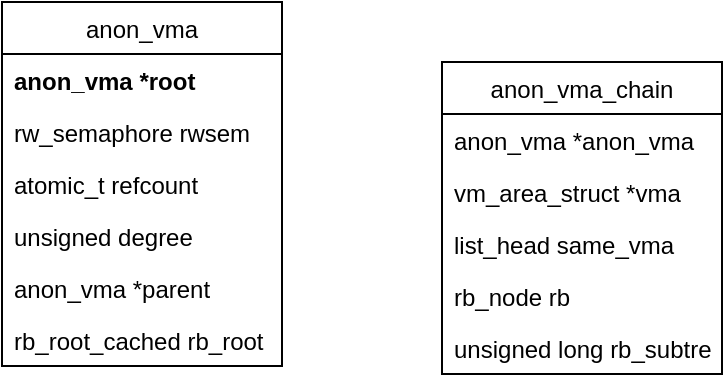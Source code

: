 <mxfile version="13.3.9" type="github">
  <diagram name="Page-1" id="efa7a0a1-bf9b-a30e-e6df-94a7791c09e9">
    <mxGraphModel dx="-300" dy="1673" grid="1" gridSize="10" guides="1" tooltips="1" connect="1" arrows="1" fold="1" page="1" pageScale="1" pageWidth="826" pageHeight="1169" background="#ffffff" math="0" shadow="0">
      <root>
        <mxCell id="0" />
        <mxCell id="1" parent="0" />
        <mxCell id="nwY6m16_pJTLb7L8zrL7-118" value="anon_vma" style="swimlane;fontStyle=0;childLayout=stackLayout;horizontal=1;startSize=26;fillColor=none;horizontalStack=0;resizeParent=1;resizeParentMax=0;resizeLast=0;collapsible=1;marginBottom=0;" parent="1" vertex="1">
          <mxGeometry x="970" y="-1090" width="140" height="182" as="geometry">
            <mxRectangle x="1060" y="-310" width="90" height="26" as="alternateBounds" />
          </mxGeometry>
        </mxCell>
        <mxCell id="nwY6m16_pJTLb7L8zrL7-119" value="anon_vma *root " style="text;strokeColor=none;fillColor=none;align=left;verticalAlign=top;spacingLeft=4;spacingRight=4;overflow=hidden;rotatable=0;points=[[0,0.5],[1,0.5]];portConstraint=eastwest;fontStyle=1" parent="nwY6m16_pJTLb7L8zrL7-118" vertex="1">
          <mxGeometry y="26" width="140" height="26" as="geometry" />
        </mxCell>
        <mxCell id="nwY6m16_pJTLb7L8zrL7-120" value="rw_semaphore rwsem" style="text;strokeColor=none;fillColor=none;align=left;verticalAlign=top;spacingLeft=4;spacingRight=4;overflow=hidden;rotatable=0;points=[[0,0.5],[1,0.5]];portConstraint=eastwest;" parent="nwY6m16_pJTLb7L8zrL7-118" vertex="1">
          <mxGeometry y="52" width="140" height="26" as="geometry" />
        </mxCell>
        <mxCell id="nwY6m16_pJTLb7L8zrL7-121" value="atomic_t refcount" style="text;strokeColor=none;fillColor=none;align=left;verticalAlign=top;spacingLeft=4;spacingRight=4;overflow=hidden;rotatable=0;points=[[0,0.5],[1,0.5]];portConstraint=eastwest;" parent="nwY6m16_pJTLb7L8zrL7-118" vertex="1">
          <mxGeometry y="78" width="140" height="26" as="geometry" />
        </mxCell>
        <mxCell id="nwY6m16_pJTLb7L8zrL7-122" value="unsigned degree" style="text;strokeColor=none;fillColor=none;align=left;verticalAlign=top;spacingLeft=4;spacingRight=4;overflow=hidden;rotatable=0;points=[[0,0.5],[1,0.5]];portConstraint=eastwest;" parent="nwY6m16_pJTLb7L8zrL7-118" vertex="1">
          <mxGeometry y="104" width="140" height="26" as="geometry" />
        </mxCell>
        <mxCell id="nwY6m16_pJTLb7L8zrL7-123" value="anon_vma *parent" style="text;strokeColor=none;fillColor=none;align=left;verticalAlign=top;spacingLeft=4;spacingRight=4;overflow=hidden;rotatable=0;points=[[0,0.5],[1,0.5]];portConstraint=eastwest;" parent="nwY6m16_pJTLb7L8zrL7-118" vertex="1">
          <mxGeometry y="130" width="140" height="26" as="geometry" />
        </mxCell>
        <mxCell id="nwY6m16_pJTLb7L8zrL7-124" value="rb_root_cached rb_root" style="text;strokeColor=none;fillColor=none;align=left;verticalAlign=top;spacingLeft=4;spacingRight=4;overflow=hidden;rotatable=0;points=[[0,0.5],[1,0.5]];portConstraint=eastwest;" parent="nwY6m16_pJTLb7L8zrL7-118" vertex="1">
          <mxGeometry y="156" width="140" height="26" as="geometry" />
        </mxCell>
        <mxCell id="Bi0oPLQqYDCLdLjuNE8o-1" value="anon_vma_chain" style="swimlane;fontStyle=0;childLayout=stackLayout;horizontal=1;startSize=26;fillColor=none;horizontalStack=0;resizeParent=1;resizeParentMax=0;resizeLast=0;collapsible=1;marginBottom=0;" vertex="1" parent="1">
          <mxGeometry x="1190" y="-1060" width="140" height="156" as="geometry" />
        </mxCell>
        <mxCell id="Bi0oPLQqYDCLdLjuNE8o-3" value="anon_vma *anon_vma" style="text;strokeColor=none;fillColor=none;align=left;verticalAlign=top;spacingLeft=4;spacingRight=4;overflow=hidden;rotatable=0;points=[[0,0.5],[1,0.5]];portConstraint=eastwest;" vertex="1" parent="Bi0oPLQqYDCLdLjuNE8o-1">
          <mxGeometry y="26" width="140" height="26" as="geometry" />
        </mxCell>
        <mxCell id="Bi0oPLQqYDCLdLjuNE8o-2" value="vm_area_struct *vma" style="text;strokeColor=none;fillColor=none;align=left;verticalAlign=top;spacingLeft=4;spacingRight=4;overflow=hidden;rotatable=0;points=[[0,0.5],[1,0.5]];portConstraint=eastwest;" vertex="1" parent="Bi0oPLQqYDCLdLjuNE8o-1">
          <mxGeometry y="52" width="140" height="26" as="geometry" />
        </mxCell>
        <mxCell id="Bi0oPLQqYDCLdLjuNE8o-4" value="list_head same_vma" style="text;strokeColor=none;fillColor=none;align=left;verticalAlign=top;spacingLeft=4;spacingRight=4;overflow=hidden;rotatable=0;points=[[0,0.5],[1,0.5]];portConstraint=eastwest;" vertex="1" parent="Bi0oPLQqYDCLdLjuNE8o-1">
          <mxGeometry y="78" width="140" height="26" as="geometry" />
        </mxCell>
        <mxCell id="Bi0oPLQqYDCLdLjuNE8o-5" value="rb_node rb" style="text;strokeColor=none;fillColor=none;align=left;verticalAlign=top;spacingLeft=4;spacingRight=4;overflow=hidden;rotatable=0;points=[[0,0.5],[1,0.5]];portConstraint=eastwest;" vertex="1" parent="Bi0oPLQqYDCLdLjuNE8o-1">
          <mxGeometry y="104" width="140" height="26" as="geometry" />
        </mxCell>
        <mxCell id="Bi0oPLQqYDCLdLjuNE8o-6" value="unsigned long rb_subtree_last" style="text;strokeColor=none;fillColor=none;align=left;verticalAlign=top;spacingLeft=4;spacingRight=4;overflow=hidden;rotatable=0;points=[[0,0.5],[1,0.5]];portConstraint=eastwest;" vertex="1" parent="Bi0oPLQqYDCLdLjuNE8o-1">
          <mxGeometry y="130" width="140" height="26" as="geometry" />
        </mxCell>
      </root>
    </mxGraphModel>
  </diagram>
</mxfile>
